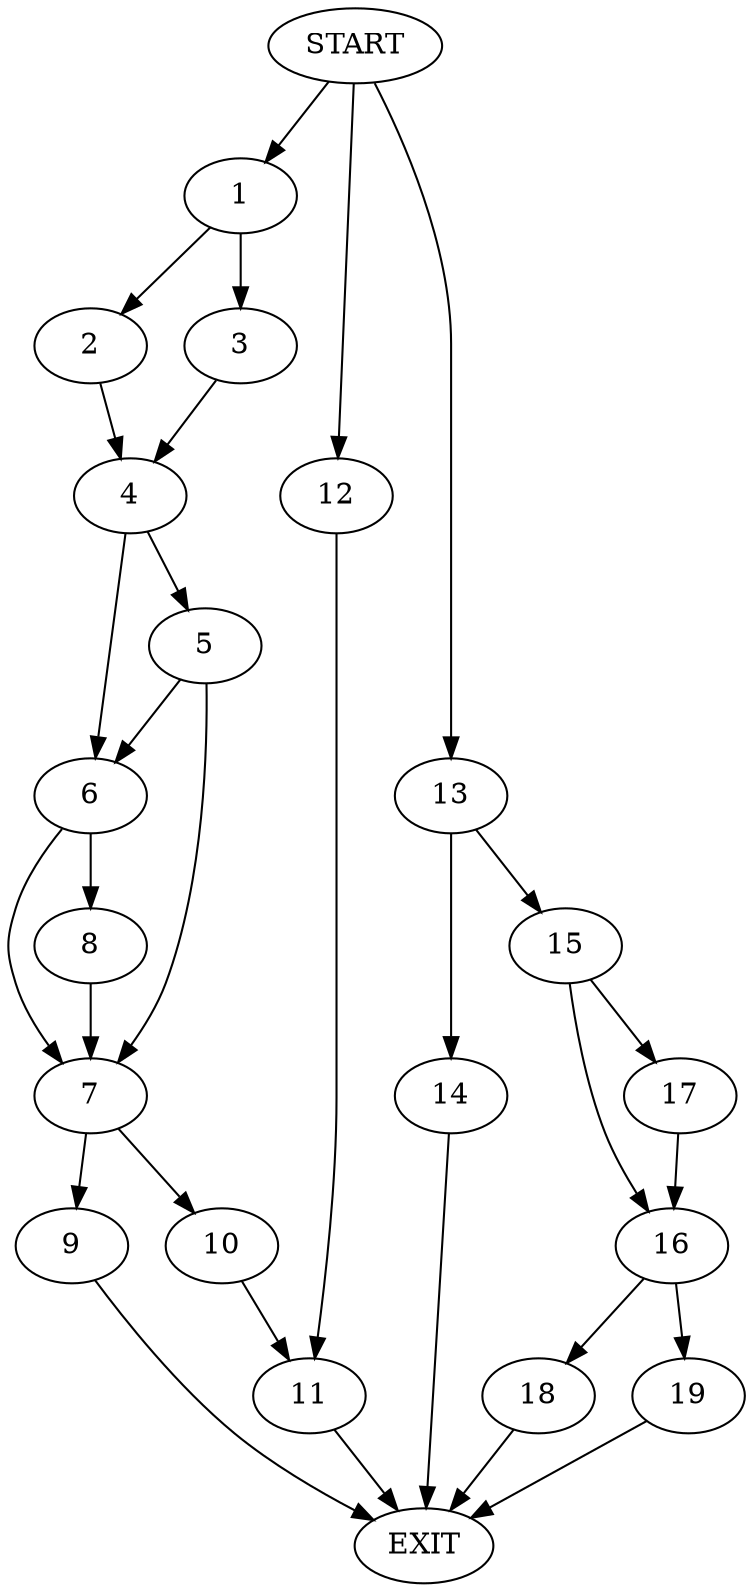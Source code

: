 digraph {
0 [label="START"]
20 [label="EXIT"]
0 -> 1
1 -> 2
1 -> 3
3 -> 4
2 -> 4
4 -> 5
4 -> 6
5 -> 7
5 -> 6
6 -> 7
6 -> 8
7 -> 9
7 -> 10
8 -> 7
10 -> 11
9 -> 20
11 -> 20
0 -> 12
12 -> 11
0 -> 13
13 -> 14
13 -> 15
14 -> 20
15 -> 16
15 -> 17
16 -> 18
16 -> 19
17 -> 16
18 -> 20
19 -> 20
}
